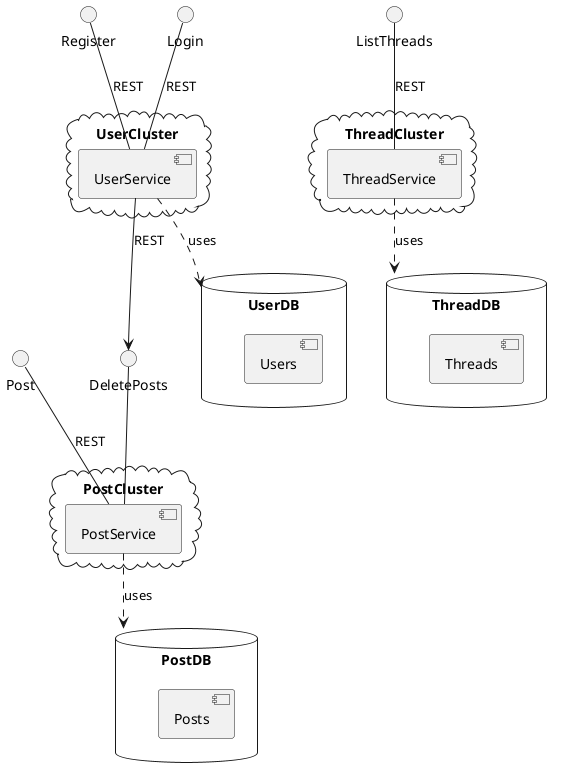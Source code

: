 @startuml


cloud UserCluster {
    [UserService]
}

cloud ThreadCluster {
    [ThreadService]
}

cloud PostCluster {
    [PostService]
}

DeletePosts -down- PostService
[UserService] -down-> DeletePosts: REST

Register -down- [UserService]: REST
Login -down- [UserService]: REST
Post -down- [PostService]: REST
ListThreads -down- [ThreadService]: REST

database UserDB {
    [Users]
}

database ThreadDB {
    [Threads]
}

database PostDB {
    [Posts]
}

[UserService] .down.> UserDB: uses
[ThreadService] .down.> ThreadDB: uses
[PostService] .down.> PostDB: uses


@enduml
